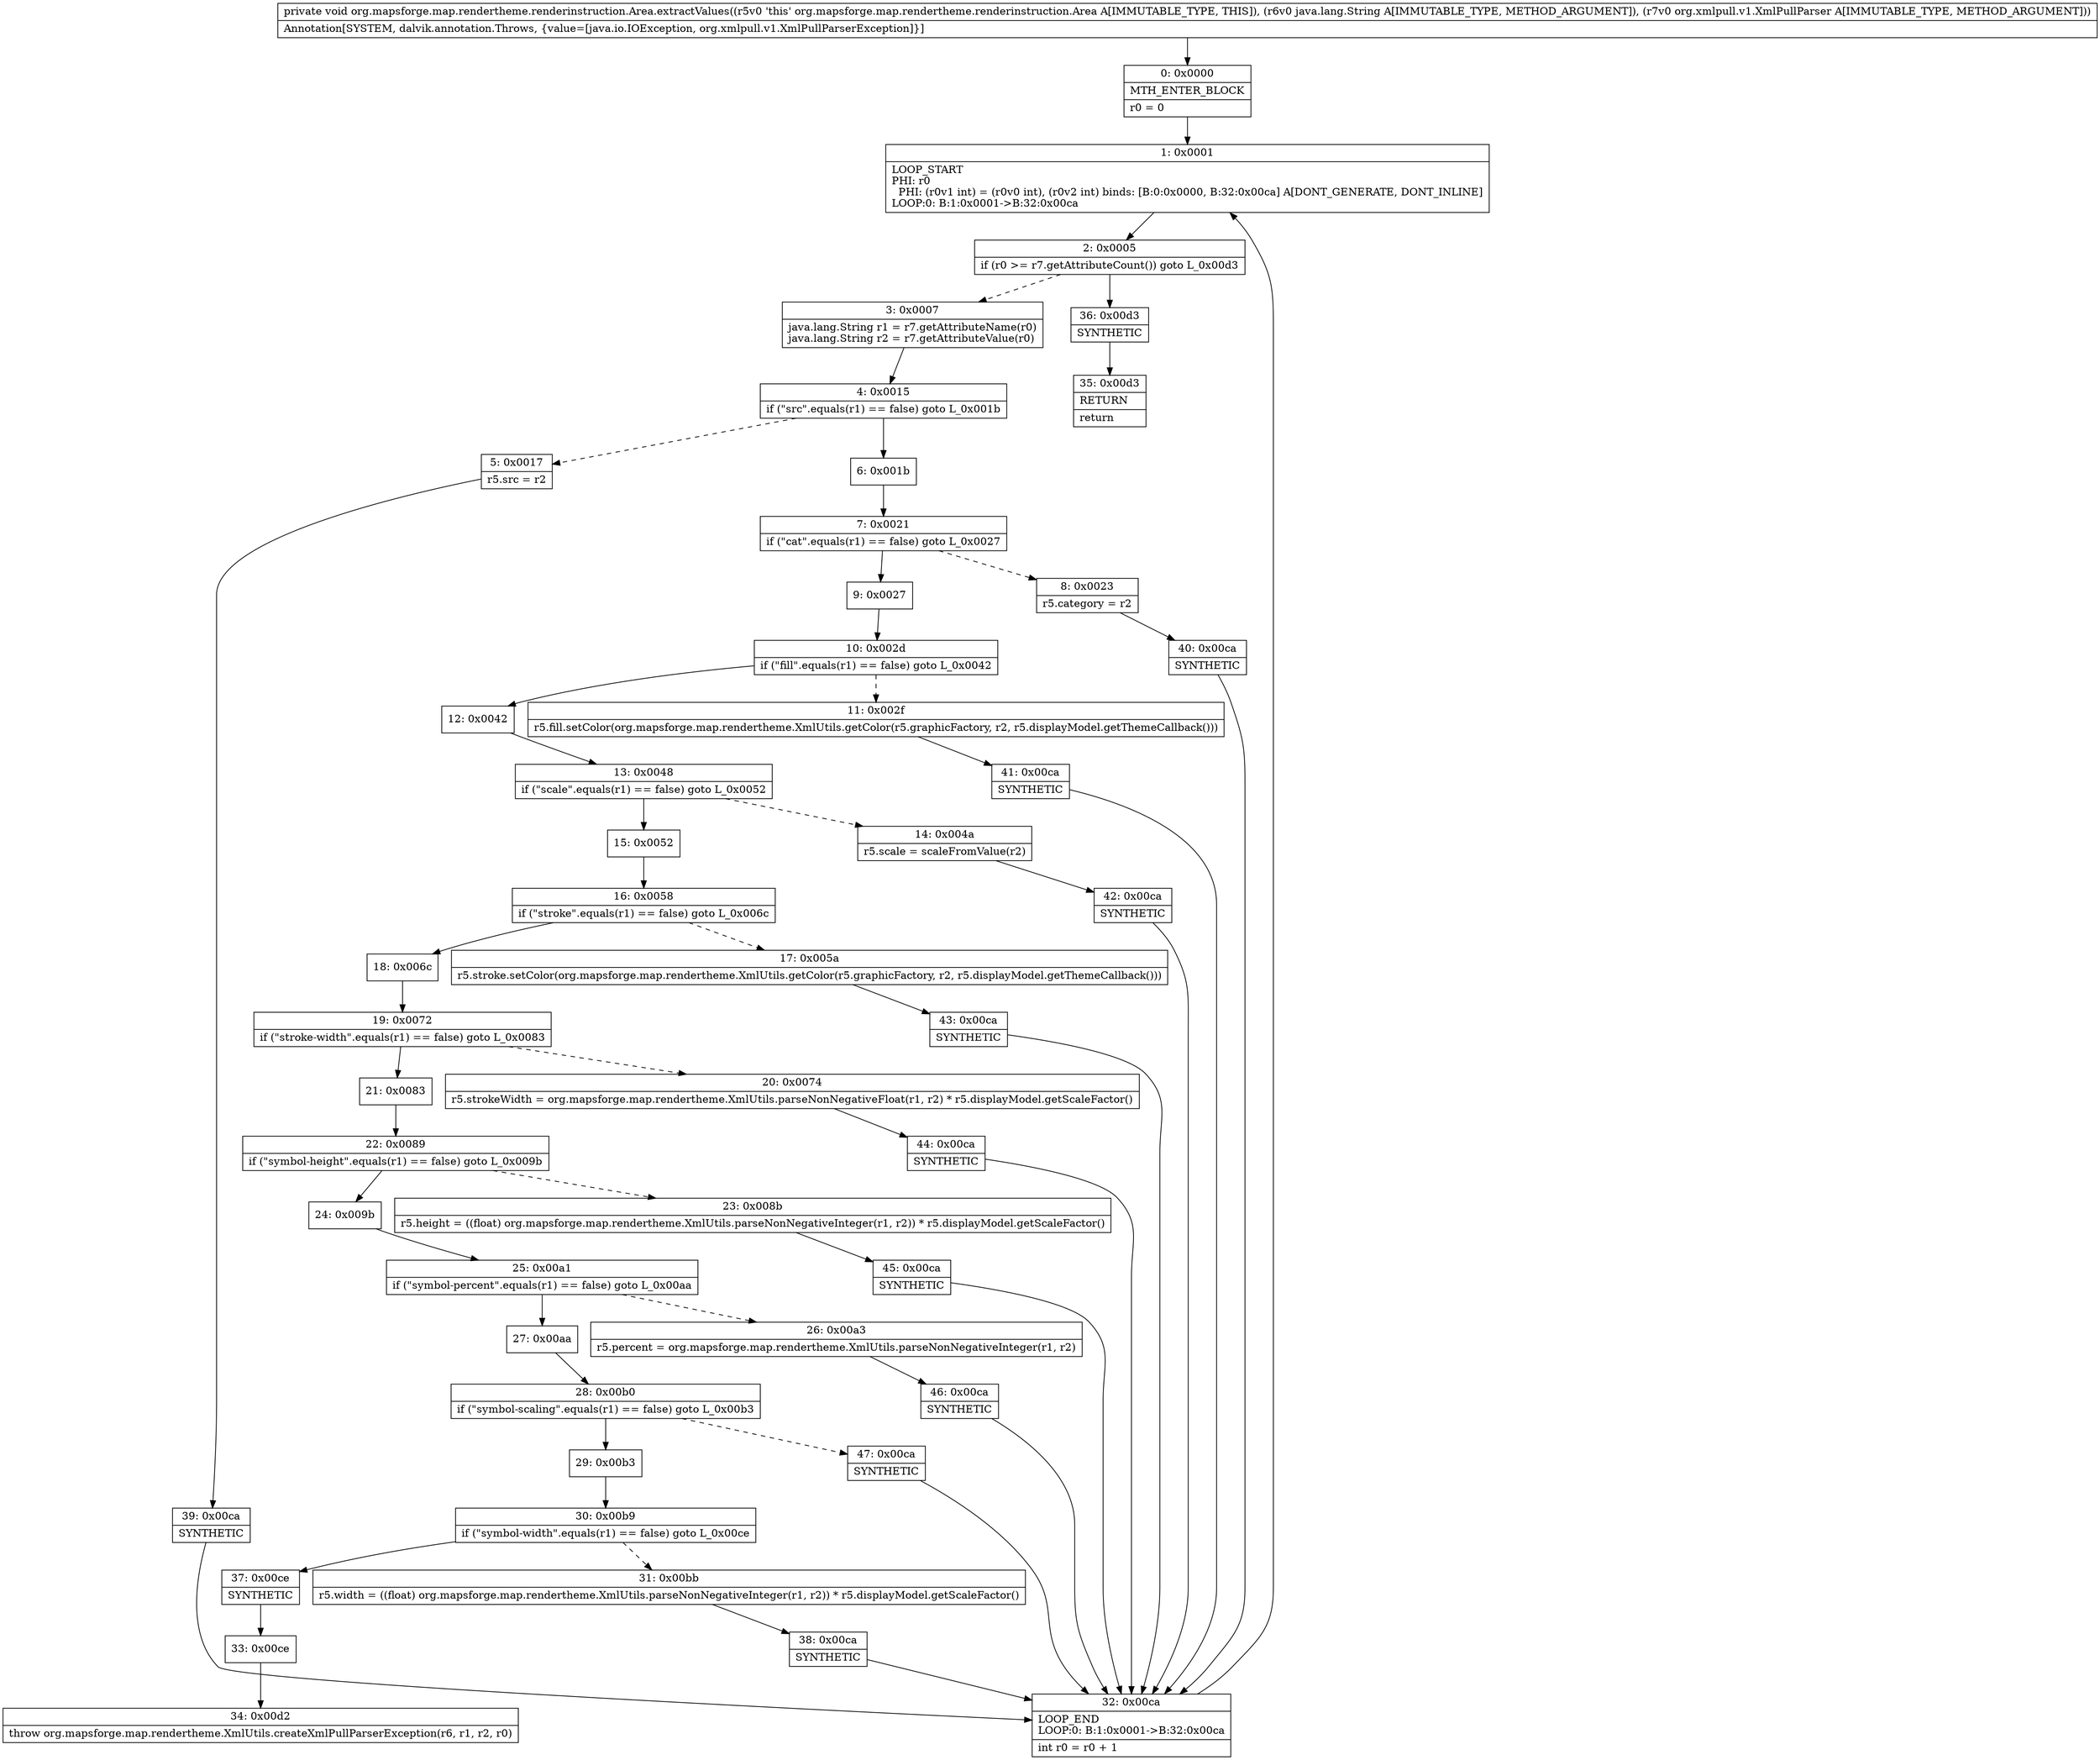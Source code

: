 digraph "CFG fororg.mapsforge.map.rendertheme.renderinstruction.Area.extractValues(Ljava\/lang\/String;Lorg\/xmlpull\/v1\/XmlPullParser;)V" {
Node_0 [shape=record,label="{0\:\ 0x0000|MTH_ENTER_BLOCK\l|r0 = 0\l}"];
Node_1 [shape=record,label="{1\:\ 0x0001|LOOP_START\lPHI: r0 \l  PHI: (r0v1 int) = (r0v0 int), (r0v2 int) binds: [B:0:0x0000, B:32:0x00ca] A[DONT_GENERATE, DONT_INLINE]\lLOOP:0: B:1:0x0001\-\>B:32:0x00ca\l}"];
Node_2 [shape=record,label="{2\:\ 0x0005|if (r0 \>= r7.getAttributeCount()) goto L_0x00d3\l}"];
Node_3 [shape=record,label="{3\:\ 0x0007|java.lang.String r1 = r7.getAttributeName(r0)\ljava.lang.String r2 = r7.getAttributeValue(r0)\l}"];
Node_4 [shape=record,label="{4\:\ 0x0015|if (\"src\".equals(r1) == false) goto L_0x001b\l}"];
Node_5 [shape=record,label="{5\:\ 0x0017|r5.src = r2\l}"];
Node_6 [shape=record,label="{6\:\ 0x001b}"];
Node_7 [shape=record,label="{7\:\ 0x0021|if (\"cat\".equals(r1) == false) goto L_0x0027\l}"];
Node_8 [shape=record,label="{8\:\ 0x0023|r5.category = r2\l}"];
Node_9 [shape=record,label="{9\:\ 0x0027}"];
Node_10 [shape=record,label="{10\:\ 0x002d|if (\"fill\".equals(r1) == false) goto L_0x0042\l}"];
Node_11 [shape=record,label="{11\:\ 0x002f|r5.fill.setColor(org.mapsforge.map.rendertheme.XmlUtils.getColor(r5.graphicFactory, r2, r5.displayModel.getThemeCallback()))\l}"];
Node_12 [shape=record,label="{12\:\ 0x0042}"];
Node_13 [shape=record,label="{13\:\ 0x0048|if (\"scale\".equals(r1) == false) goto L_0x0052\l}"];
Node_14 [shape=record,label="{14\:\ 0x004a|r5.scale = scaleFromValue(r2)\l}"];
Node_15 [shape=record,label="{15\:\ 0x0052}"];
Node_16 [shape=record,label="{16\:\ 0x0058|if (\"stroke\".equals(r1) == false) goto L_0x006c\l}"];
Node_17 [shape=record,label="{17\:\ 0x005a|r5.stroke.setColor(org.mapsforge.map.rendertheme.XmlUtils.getColor(r5.graphicFactory, r2, r5.displayModel.getThemeCallback()))\l}"];
Node_18 [shape=record,label="{18\:\ 0x006c}"];
Node_19 [shape=record,label="{19\:\ 0x0072|if (\"stroke\-width\".equals(r1) == false) goto L_0x0083\l}"];
Node_20 [shape=record,label="{20\:\ 0x0074|r5.strokeWidth = org.mapsforge.map.rendertheme.XmlUtils.parseNonNegativeFloat(r1, r2) * r5.displayModel.getScaleFactor()\l}"];
Node_21 [shape=record,label="{21\:\ 0x0083}"];
Node_22 [shape=record,label="{22\:\ 0x0089|if (\"symbol\-height\".equals(r1) == false) goto L_0x009b\l}"];
Node_23 [shape=record,label="{23\:\ 0x008b|r5.height = ((float) org.mapsforge.map.rendertheme.XmlUtils.parseNonNegativeInteger(r1, r2)) * r5.displayModel.getScaleFactor()\l}"];
Node_24 [shape=record,label="{24\:\ 0x009b}"];
Node_25 [shape=record,label="{25\:\ 0x00a1|if (\"symbol\-percent\".equals(r1) == false) goto L_0x00aa\l}"];
Node_26 [shape=record,label="{26\:\ 0x00a3|r5.percent = org.mapsforge.map.rendertheme.XmlUtils.parseNonNegativeInteger(r1, r2)\l}"];
Node_27 [shape=record,label="{27\:\ 0x00aa}"];
Node_28 [shape=record,label="{28\:\ 0x00b0|if (\"symbol\-scaling\".equals(r1) == false) goto L_0x00b3\l}"];
Node_29 [shape=record,label="{29\:\ 0x00b3}"];
Node_30 [shape=record,label="{30\:\ 0x00b9|if (\"symbol\-width\".equals(r1) == false) goto L_0x00ce\l}"];
Node_31 [shape=record,label="{31\:\ 0x00bb|r5.width = ((float) org.mapsforge.map.rendertheme.XmlUtils.parseNonNegativeInteger(r1, r2)) * r5.displayModel.getScaleFactor()\l}"];
Node_32 [shape=record,label="{32\:\ 0x00ca|LOOP_END\lLOOP:0: B:1:0x0001\-\>B:32:0x00ca\l|int r0 = r0 + 1\l}"];
Node_33 [shape=record,label="{33\:\ 0x00ce}"];
Node_34 [shape=record,label="{34\:\ 0x00d2|throw org.mapsforge.map.rendertheme.XmlUtils.createXmlPullParserException(r6, r1, r2, r0)\l}"];
Node_35 [shape=record,label="{35\:\ 0x00d3|RETURN\l|return\l}"];
Node_36 [shape=record,label="{36\:\ 0x00d3|SYNTHETIC\l}"];
Node_37 [shape=record,label="{37\:\ 0x00ce|SYNTHETIC\l}"];
Node_38 [shape=record,label="{38\:\ 0x00ca|SYNTHETIC\l}"];
Node_39 [shape=record,label="{39\:\ 0x00ca|SYNTHETIC\l}"];
Node_40 [shape=record,label="{40\:\ 0x00ca|SYNTHETIC\l}"];
Node_41 [shape=record,label="{41\:\ 0x00ca|SYNTHETIC\l}"];
Node_42 [shape=record,label="{42\:\ 0x00ca|SYNTHETIC\l}"];
Node_43 [shape=record,label="{43\:\ 0x00ca|SYNTHETIC\l}"];
Node_44 [shape=record,label="{44\:\ 0x00ca|SYNTHETIC\l}"];
Node_45 [shape=record,label="{45\:\ 0x00ca|SYNTHETIC\l}"];
Node_46 [shape=record,label="{46\:\ 0x00ca|SYNTHETIC\l}"];
Node_47 [shape=record,label="{47\:\ 0x00ca|SYNTHETIC\l}"];
MethodNode[shape=record,label="{private void org.mapsforge.map.rendertheme.renderinstruction.Area.extractValues((r5v0 'this' org.mapsforge.map.rendertheme.renderinstruction.Area A[IMMUTABLE_TYPE, THIS]), (r6v0 java.lang.String A[IMMUTABLE_TYPE, METHOD_ARGUMENT]), (r7v0 org.xmlpull.v1.XmlPullParser A[IMMUTABLE_TYPE, METHOD_ARGUMENT]))  | Annotation[SYSTEM, dalvik.annotation.Throws, \{value=[java.io.IOException, org.xmlpull.v1.XmlPullParserException]\}]\l}"];
MethodNode -> Node_0;
Node_0 -> Node_1;
Node_1 -> Node_2;
Node_2 -> Node_3[style=dashed];
Node_2 -> Node_36;
Node_3 -> Node_4;
Node_4 -> Node_5[style=dashed];
Node_4 -> Node_6;
Node_5 -> Node_39;
Node_6 -> Node_7;
Node_7 -> Node_8[style=dashed];
Node_7 -> Node_9;
Node_8 -> Node_40;
Node_9 -> Node_10;
Node_10 -> Node_11[style=dashed];
Node_10 -> Node_12;
Node_11 -> Node_41;
Node_12 -> Node_13;
Node_13 -> Node_14[style=dashed];
Node_13 -> Node_15;
Node_14 -> Node_42;
Node_15 -> Node_16;
Node_16 -> Node_17[style=dashed];
Node_16 -> Node_18;
Node_17 -> Node_43;
Node_18 -> Node_19;
Node_19 -> Node_20[style=dashed];
Node_19 -> Node_21;
Node_20 -> Node_44;
Node_21 -> Node_22;
Node_22 -> Node_23[style=dashed];
Node_22 -> Node_24;
Node_23 -> Node_45;
Node_24 -> Node_25;
Node_25 -> Node_26[style=dashed];
Node_25 -> Node_27;
Node_26 -> Node_46;
Node_27 -> Node_28;
Node_28 -> Node_29;
Node_28 -> Node_47[style=dashed];
Node_29 -> Node_30;
Node_30 -> Node_31[style=dashed];
Node_30 -> Node_37;
Node_31 -> Node_38;
Node_32 -> Node_1;
Node_33 -> Node_34;
Node_36 -> Node_35;
Node_37 -> Node_33;
Node_38 -> Node_32;
Node_39 -> Node_32;
Node_40 -> Node_32;
Node_41 -> Node_32;
Node_42 -> Node_32;
Node_43 -> Node_32;
Node_44 -> Node_32;
Node_45 -> Node_32;
Node_46 -> Node_32;
Node_47 -> Node_32;
}

